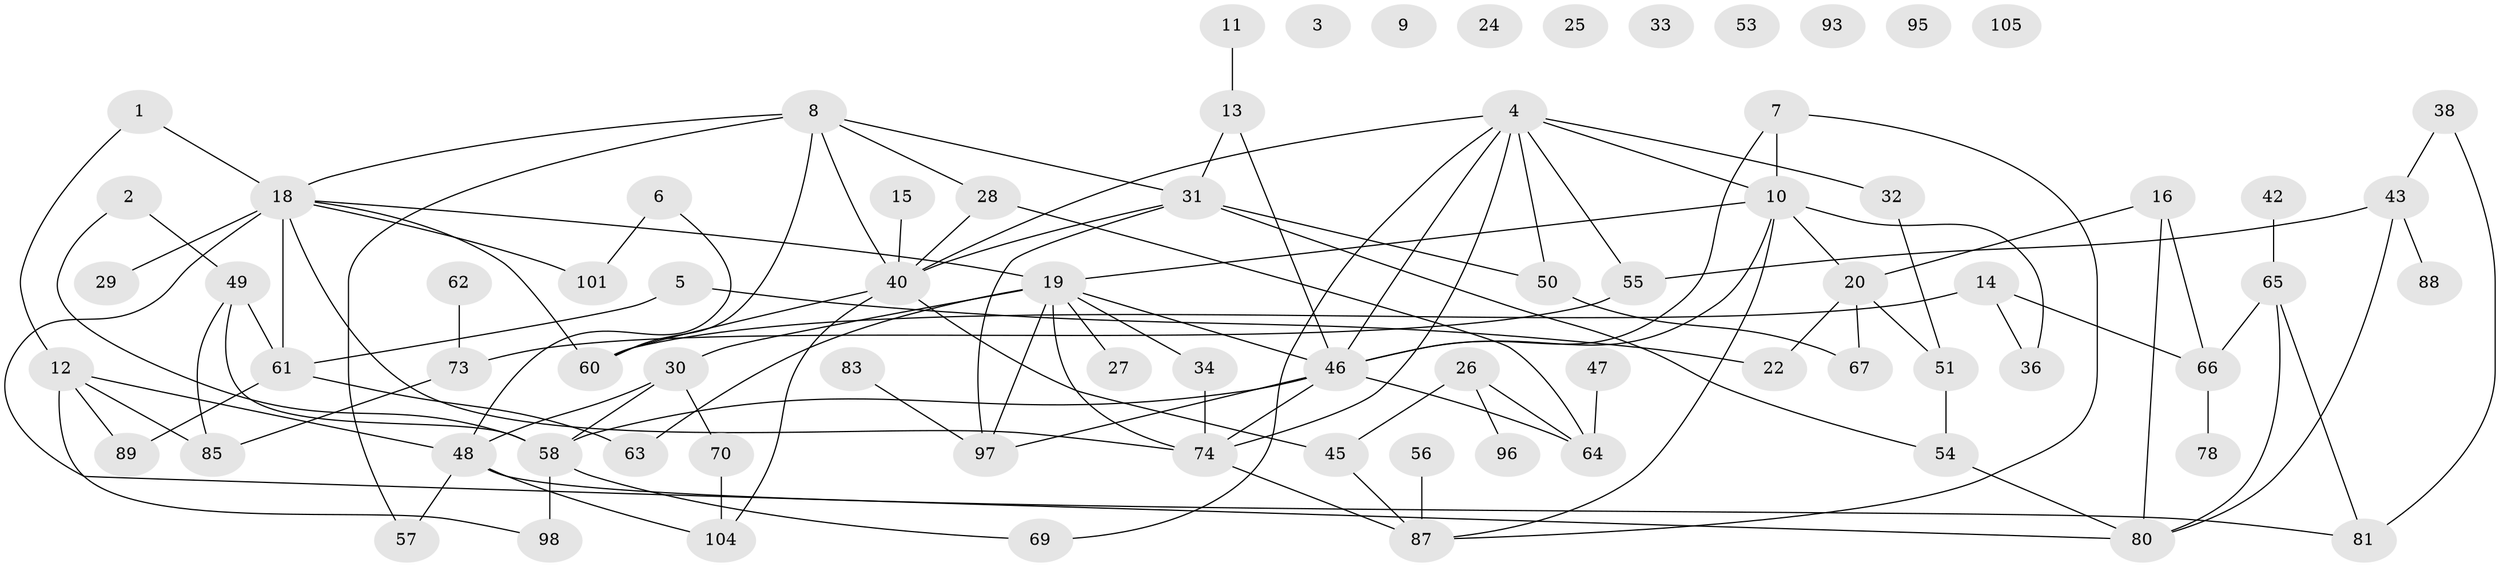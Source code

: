// Generated by graph-tools (version 1.1) at 2025/23/03/03/25 07:23:27]
// undirected, 77 vertices, 114 edges
graph export_dot {
graph [start="1"]
  node [color=gray90,style=filled];
  1 [super="+44"];
  2;
  3;
  4 [super="+17"];
  5 [super="+103"];
  6;
  7;
  8 [super="+21"];
  9;
  10 [super="+75"];
  11;
  12 [super="+91"];
  13;
  14 [super="+37"];
  15;
  16;
  18 [super="+23"];
  19 [super="+107"];
  20 [super="+39"];
  22 [super="+82"];
  24;
  25;
  26;
  27;
  28 [super="+71"];
  29 [super="+79"];
  30 [super="+90"];
  31 [super="+35"];
  32 [super="+92"];
  33 [super="+41"];
  34;
  36;
  38 [super="+99"];
  40 [super="+106"];
  42;
  43 [super="+52"];
  45 [super="+59"];
  46 [super="+72"];
  47;
  48 [super="+77"];
  49 [super="+86"];
  50 [super="+68"];
  51;
  53;
  54;
  55;
  56;
  57;
  58 [super="+84"];
  60;
  61 [super="+108"];
  62;
  63;
  64;
  65;
  66;
  67;
  69;
  70 [super="+76"];
  73 [super="+94"];
  74 [super="+102"];
  78;
  80 [super="+100"];
  81;
  83;
  85;
  87;
  88;
  89;
  93;
  95;
  96;
  97;
  98;
  101;
  104;
  105;
  1 -- 18;
  1 -- 12;
  2 -- 58;
  2 -- 49;
  4 -- 40;
  4 -- 46;
  4 -- 32;
  4 -- 69;
  4 -- 55;
  4 -- 74;
  4 -- 10;
  4 -- 50;
  5 -- 22;
  5 -- 61;
  6 -- 48;
  6 -- 101;
  7 -- 87;
  7 -- 46;
  7 -- 10;
  8 -- 31;
  8 -- 40;
  8 -- 60;
  8 -- 57;
  8 -- 18;
  8 -- 28;
  10 -- 87;
  10 -- 19;
  10 -- 36;
  10 -- 20;
  10 -- 46;
  11 -- 13;
  12 -- 48;
  12 -- 85;
  12 -- 89;
  12 -- 98;
  13 -- 31;
  13 -- 46;
  14 -- 36;
  14 -- 66;
  14 -- 60;
  15 -- 40;
  16 -- 66;
  16 -- 80;
  16 -- 20;
  18 -- 29 [weight=2];
  18 -- 60;
  18 -- 61;
  18 -- 80;
  18 -- 101;
  18 -- 74;
  18 -- 19;
  19 -- 34;
  19 -- 74;
  19 -- 97;
  19 -- 27;
  19 -- 46;
  19 -- 63;
  19 -- 30;
  20 -- 67;
  20 -- 51;
  20 -- 22;
  26 -- 45;
  26 -- 64;
  26 -- 96;
  28 -- 40;
  28 -- 64;
  30 -- 48;
  30 -- 58;
  30 -- 70;
  31 -- 50;
  31 -- 54;
  31 -- 97;
  31 -- 40;
  32 -- 51;
  34 -- 74;
  38 -- 43;
  38 -- 81;
  40 -- 104;
  40 -- 60;
  40 -- 45;
  42 -- 65;
  43 -- 55;
  43 -- 80;
  43 -- 88;
  45 -- 87;
  46 -- 97;
  46 -- 64;
  46 -- 74;
  46 -- 58;
  47 -- 64;
  48 -- 57;
  48 -- 81;
  48 -- 104;
  49 -- 85;
  49 -- 58;
  49 -- 61;
  50 -- 67;
  51 -- 54;
  54 -- 80;
  55 -- 73;
  56 -- 87;
  58 -- 69;
  58 -- 98;
  61 -- 89;
  61 -- 63;
  62 -- 73;
  65 -- 66;
  65 -- 81;
  65 -- 80;
  66 -- 78;
  70 -- 104;
  73 -- 85;
  74 -- 87;
  83 -- 97;
}
